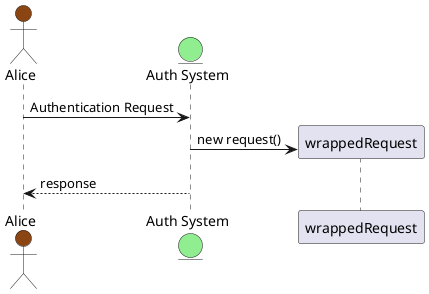 @startuml
actor Alice #SaddleBrown
entity "Auth System" as authSys #lightGreen

Alice -> authSys: Authentication Request

create wrappedRequest
authSys -> wrappedRequest: new request()
Alice <-- authSys: response
@enduml